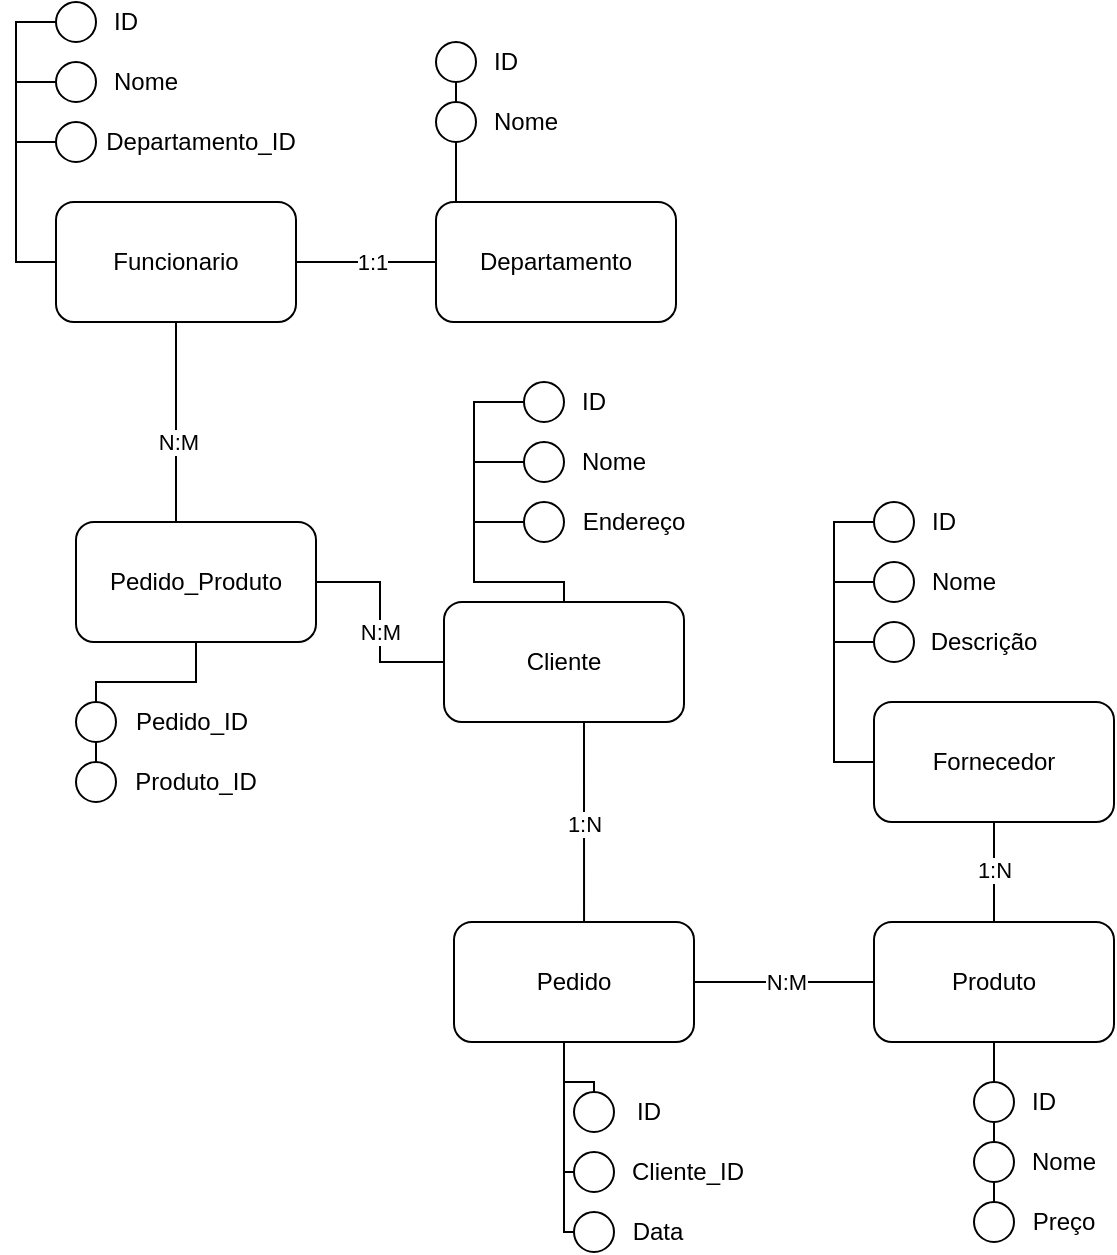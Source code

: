<mxfile version="21.3.5" type="github">
  <diagram id="C5RBs43oDa-KdzZeNtuy" name="Page-1">
    <mxGraphModel dx="1282" dy="757" grid="1" gridSize="10" guides="1" tooltips="1" connect="1" arrows="1" fold="1" page="1" pageScale="1" pageWidth="827" pageHeight="1169" math="0" shadow="0">
      <root>
        <mxCell id="WIyWlLk6GJQsqaUBKTNV-0" />
        <mxCell id="WIyWlLk6GJQsqaUBKTNV-1" parent="WIyWlLk6GJQsqaUBKTNV-0" />
        <mxCell id="kRaLvHOS_kjedmqLjQbr-78" style="edgeStyle=orthogonalEdgeStyle;rounded=0;orthogonalLoop=1;jettySize=auto;html=1;entryX=0.542;entryY=0.333;entryDx=0;entryDy=0;entryPerimeter=0;" edge="1" parent="WIyWlLk6GJQsqaUBKTNV-1" source="kRaLvHOS_kjedmqLjQbr-0" target="kRaLvHOS_kjedmqLjQbr-20">
          <mxGeometry relative="1" as="geometry">
            <Array as="points">
              <mxPoint x="324" y="420" />
              <mxPoint x="324" y="420" />
            </Array>
          </mxGeometry>
        </mxCell>
        <mxCell id="kRaLvHOS_kjedmqLjQbr-79" value="1:N" style="edgeLabel;html=1;align=center;verticalAlign=middle;resizable=0;points=[];" vertex="1" connectable="0" parent="kRaLvHOS_kjedmqLjQbr-78">
          <mxGeometry x="-0.157" y="-2" relative="1" as="geometry">
            <mxPoint x="2" as="offset" />
          </mxGeometry>
        </mxCell>
        <mxCell id="kRaLvHOS_kjedmqLjQbr-110" style="edgeStyle=orthogonalEdgeStyle;rounded=0;orthogonalLoop=1;jettySize=auto;html=1;endArrow=none;endFill=0;" edge="1" parent="WIyWlLk6GJQsqaUBKTNV-1" source="kRaLvHOS_kjedmqLjQbr-0" target="kRaLvHOS_kjedmqLjQbr-7">
          <mxGeometry relative="1" as="geometry">
            <Array as="points">
              <mxPoint x="314" y="330" />
              <mxPoint x="269" y="330" />
            </Array>
          </mxGeometry>
        </mxCell>
        <mxCell id="kRaLvHOS_kjedmqLjQbr-111" style="edgeStyle=orthogonalEdgeStyle;rounded=0;orthogonalLoop=1;jettySize=auto;html=1;endArrow=none;endFill=0;" edge="1" parent="WIyWlLk6GJQsqaUBKTNV-1" source="kRaLvHOS_kjedmqLjQbr-0" target="kRaLvHOS_kjedmqLjQbr-6">
          <mxGeometry relative="1" as="geometry">
            <Array as="points">
              <mxPoint x="314" y="330" />
              <mxPoint x="269" y="330" />
            </Array>
          </mxGeometry>
        </mxCell>
        <mxCell id="kRaLvHOS_kjedmqLjQbr-112" style="edgeStyle=orthogonalEdgeStyle;rounded=0;orthogonalLoop=1;jettySize=auto;html=1;endArrow=none;endFill=0;" edge="1" parent="WIyWlLk6GJQsqaUBKTNV-1" source="kRaLvHOS_kjedmqLjQbr-0" target="kRaLvHOS_kjedmqLjQbr-8">
          <mxGeometry relative="1" as="geometry">
            <Array as="points">
              <mxPoint x="314" y="330" />
              <mxPoint x="269" y="330" />
            </Array>
          </mxGeometry>
        </mxCell>
        <mxCell id="kRaLvHOS_kjedmqLjQbr-0" value="Cliente" style="rounded=1;whiteSpace=wrap;html=1;" vertex="1" parent="WIyWlLk6GJQsqaUBKTNV-1">
          <mxGeometry x="254" y="340" width="120" height="60" as="geometry" />
        </mxCell>
        <mxCell id="kRaLvHOS_kjedmqLjQbr-6" value="" style="ellipse;whiteSpace=wrap;html=1;aspect=fixed;" vertex="1" parent="WIyWlLk6GJQsqaUBKTNV-1">
          <mxGeometry x="294" y="260" width="20" height="20" as="geometry" />
        </mxCell>
        <mxCell id="kRaLvHOS_kjedmqLjQbr-7" value="" style="ellipse;whiteSpace=wrap;html=1;aspect=fixed;" vertex="1" parent="WIyWlLk6GJQsqaUBKTNV-1">
          <mxGeometry x="294" y="290" width="20" height="20" as="geometry" />
        </mxCell>
        <mxCell id="kRaLvHOS_kjedmqLjQbr-8" value="" style="ellipse;whiteSpace=wrap;html=1;aspect=fixed;" vertex="1" parent="WIyWlLk6GJQsqaUBKTNV-1">
          <mxGeometry x="294" y="230" width="20" height="20" as="geometry" />
        </mxCell>
        <mxCell id="kRaLvHOS_kjedmqLjQbr-10" value="ID" style="text;html=1;strokeColor=none;fillColor=none;align=center;verticalAlign=middle;whiteSpace=wrap;rounded=0;" vertex="1" parent="WIyWlLk6GJQsqaUBKTNV-1">
          <mxGeometry x="304" y="230" width="50" height="20" as="geometry" />
        </mxCell>
        <mxCell id="kRaLvHOS_kjedmqLjQbr-11" value="Nome" style="text;html=1;strokeColor=none;fillColor=none;align=center;verticalAlign=middle;whiteSpace=wrap;rounded=0;" vertex="1" parent="WIyWlLk6GJQsqaUBKTNV-1">
          <mxGeometry x="314" y="260" width="50" height="20" as="geometry" />
        </mxCell>
        <mxCell id="kRaLvHOS_kjedmqLjQbr-12" value="Endereço" style="text;html=1;strokeColor=none;fillColor=none;align=center;verticalAlign=middle;whiteSpace=wrap;rounded=0;" vertex="1" parent="WIyWlLk6GJQsqaUBKTNV-1">
          <mxGeometry x="324" y="290" width="50" height="20" as="geometry" />
        </mxCell>
        <mxCell id="kRaLvHOS_kjedmqLjQbr-87" style="edgeStyle=orthogonalEdgeStyle;rounded=0;orthogonalLoop=1;jettySize=auto;html=1;entryX=0.417;entryY=0.5;entryDx=0;entryDy=0;entryPerimeter=0;" edge="1" parent="WIyWlLk6GJQsqaUBKTNV-1" source="kRaLvHOS_kjedmqLjQbr-20" target="kRaLvHOS_kjedmqLjQbr-30">
          <mxGeometry relative="1" as="geometry" />
        </mxCell>
        <mxCell id="kRaLvHOS_kjedmqLjQbr-88" value="N:M" style="edgeLabel;html=1;align=center;verticalAlign=middle;resizable=0;points=[];" vertex="1" connectable="0" parent="kRaLvHOS_kjedmqLjQbr-87">
          <mxGeometry x="-0.346" relative="1" as="geometry">
            <mxPoint as="offset" />
          </mxGeometry>
        </mxCell>
        <mxCell id="kRaLvHOS_kjedmqLjQbr-104" style="edgeStyle=orthogonalEdgeStyle;rounded=0;orthogonalLoop=1;jettySize=auto;html=1;endArrow=none;endFill=0;" edge="1" parent="WIyWlLk6GJQsqaUBKTNV-1" source="kRaLvHOS_kjedmqLjQbr-20" target="kRaLvHOS_kjedmqLjQbr-23">
          <mxGeometry relative="1" as="geometry">
            <Array as="points">
              <mxPoint x="314" y="580" />
              <mxPoint x="329" y="580" />
            </Array>
          </mxGeometry>
        </mxCell>
        <mxCell id="kRaLvHOS_kjedmqLjQbr-107" style="edgeStyle=orthogonalEdgeStyle;rounded=0;orthogonalLoop=1;jettySize=auto;html=1;strokeColor=default;endArrow=none;endFill=0;" edge="1" parent="WIyWlLk6GJQsqaUBKTNV-1" source="kRaLvHOS_kjedmqLjQbr-20" target="kRaLvHOS_kjedmqLjQbr-21">
          <mxGeometry relative="1" as="geometry">
            <Array as="points">
              <mxPoint x="314" y="625" />
            </Array>
          </mxGeometry>
        </mxCell>
        <mxCell id="kRaLvHOS_kjedmqLjQbr-109" style="edgeStyle=orthogonalEdgeStyle;rounded=0;orthogonalLoop=1;jettySize=auto;html=1;endArrow=none;endFill=0;" edge="1" parent="WIyWlLk6GJQsqaUBKTNV-1" source="kRaLvHOS_kjedmqLjQbr-20" target="kRaLvHOS_kjedmqLjQbr-22">
          <mxGeometry relative="1" as="geometry">
            <Array as="points">
              <mxPoint x="314" y="655" />
            </Array>
          </mxGeometry>
        </mxCell>
        <mxCell id="kRaLvHOS_kjedmqLjQbr-20" value="Pedido" style="rounded=1;whiteSpace=wrap;html=1;" vertex="1" parent="WIyWlLk6GJQsqaUBKTNV-1">
          <mxGeometry x="259" y="500" width="120" height="60" as="geometry" />
        </mxCell>
        <mxCell id="kRaLvHOS_kjedmqLjQbr-21" value="" style="ellipse;whiteSpace=wrap;html=1;aspect=fixed;" vertex="1" parent="WIyWlLk6GJQsqaUBKTNV-1">
          <mxGeometry x="319" y="615" width="20" height="20" as="geometry" />
        </mxCell>
        <mxCell id="kRaLvHOS_kjedmqLjQbr-22" value="" style="ellipse;whiteSpace=wrap;html=1;aspect=fixed;" vertex="1" parent="WIyWlLk6GJQsqaUBKTNV-1">
          <mxGeometry x="319" y="645" width="20" height="20" as="geometry" />
        </mxCell>
        <mxCell id="kRaLvHOS_kjedmqLjQbr-23" value="" style="ellipse;whiteSpace=wrap;html=1;aspect=fixed;" vertex="1" parent="WIyWlLk6GJQsqaUBKTNV-1">
          <mxGeometry x="319" y="585" width="20" height="20" as="geometry" />
        </mxCell>
        <mxCell id="kRaLvHOS_kjedmqLjQbr-24" value="ID" style="text;html=1;strokeColor=none;fillColor=none;align=center;verticalAlign=middle;whiteSpace=wrap;rounded=0;" vertex="1" parent="WIyWlLk6GJQsqaUBKTNV-1">
          <mxGeometry x="339" y="585" width="35" height="20" as="geometry" />
        </mxCell>
        <mxCell id="kRaLvHOS_kjedmqLjQbr-25" value="Cliente_ID" style="text;html=1;strokeColor=none;fillColor=none;align=center;verticalAlign=middle;whiteSpace=wrap;rounded=0;" vertex="1" parent="WIyWlLk6GJQsqaUBKTNV-1">
          <mxGeometry x="351" y="615" width="50" height="20" as="geometry" />
        </mxCell>
        <mxCell id="kRaLvHOS_kjedmqLjQbr-26" value="Data" style="text;html=1;strokeColor=none;fillColor=none;align=center;verticalAlign=middle;whiteSpace=wrap;rounded=0;" vertex="1" parent="WIyWlLk6GJQsqaUBKTNV-1">
          <mxGeometry x="336" y="645" width="50" height="20" as="geometry" />
        </mxCell>
        <mxCell id="kRaLvHOS_kjedmqLjQbr-84" style="edgeStyle=orthogonalEdgeStyle;rounded=0;orthogonalLoop=1;jettySize=auto;html=1;entryX=0.5;entryY=0.5;entryDx=0;entryDy=0;entryPerimeter=0;" edge="1" parent="WIyWlLk6GJQsqaUBKTNV-1" source="kRaLvHOS_kjedmqLjQbr-30" target="kRaLvHOS_kjedmqLjQbr-33">
          <mxGeometry relative="1" as="geometry" />
        </mxCell>
        <mxCell id="kRaLvHOS_kjedmqLjQbr-85" style="edgeStyle=orthogonalEdgeStyle;rounded=0;orthogonalLoop=1;jettySize=auto;html=1;entryX=0.5;entryY=0.5;entryDx=0;entryDy=0;entryPerimeter=0;" edge="1" parent="WIyWlLk6GJQsqaUBKTNV-1" source="kRaLvHOS_kjedmqLjQbr-30" target="kRaLvHOS_kjedmqLjQbr-31">
          <mxGeometry relative="1" as="geometry" />
        </mxCell>
        <mxCell id="kRaLvHOS_kjedmqLjQbr-86" style="edgeStyle=orthogonalEdgeStyle;rounded=0;orthogonalLoop=1;jettySize=auto;html=1;entryX=0.5;entryY=0.5;entryDx=0;entryDy=0;entryPerimeter=0;" edge="1" parent="WIyWlLk6GJQsqaUBKTNV-1" source="kRaLvHOS_kjedmqLjQbr-30" target="kRaLvHOS_kjedmqLjQbr-32">
          <mxGeometry relative="1" as="geometry" />
        </mxCell>
        <mxCell id="kRaLvHOS_kjedmqLjQbr-92" style="edgeStyle=orthogonalEdgeStyle;rounded=0;orthogonalLoop=1;jettySize=auto;html=1;entryX=0.5;entryY=0.833;entryDx=0;entryDy=0;entryPerimeter=0;" edge="1" parent="WIyWlLk6GJQsqaUBKTNV-1" source="kRaLvHOS_kjedmqLjQbr-30" target="kRaLvHOS_kjedmqLjQbr-40">
          <mxGeometry relative="1" as="geometry" />
        </mxCell>
        <mxCell id="kRaLvHOS_kjedmqLjQbr-93" value="1:N" style="edgeLabel;html=1;align=center;verticalAlign=middle;resizable=0;points=[];" vertex="1" connectable="0" parent="kRaLvHOS_kjedmqLjQbr-92">
          <mxGeometry x="-0.122" relative="1" as="geometry">
            <mxPoint as="offset" />
          </mxGeometry>
        </mxCell>
        <mxCell id="kRaLvHOS_kjedmqLjQbr-30" value="Produto" style="rounded=1;whiteSpace=wrap;html=1;" vertex="1" parent="WIyWlLk6GJQsqaUBKTNV-1">
          <mxGeometry x="469" y="500" width="120" height="60" as="geometry" />
        </mxCell>
        <mxCell id="kRaLvHOS_kjedmqLjQbr-31" value="" style="ellipse;whiteSpace=wrap;html=1;aspect=fixed;" vertex="1" parent="WIyWlLk6GJQsqaUBKTNV-1">
          <mxGeometry x="519" y="610" width="20" height="20" as="geometry" />
        </mxCell>
        <mxCell id="kRaLvHOS_kjedmqLjQbr-32" value="" style="ellipse;whiteSpace=wrap;html=1;aspect=fixed;" vertex="1" parent="WIyWlLk6GJQsqaUBKTNV-1">
          <mxGeometry x="519" y="640" width="20" height="20" as="geometry" />
        </mxCell>
        <mxCell id="kRaLvHOS_kjedmqLjQbr-33" value="" style="ellipse;whiteSpace=wrap;html=1;aspect=fixed;" vertex="1" parent="WIyWlLk6GJQsqaUBKTNV-1">
          <mxGeometry x="519" y="580" width="20" height="20" as="geometry" />
        </mxCell>
        <mxCell id="kRaLvHOS_kjedmqLjQbr-34" value="ID" style="text;html=1;strokeColor=none;fillColor=none;align=center;verticalAlign=middle;whiteSpace=wrap;rounded=0;" vertex="1" parent="WIyWlLk6GJQsqaUBKTNV-1">
          <mxGeometry x="539" y="580" width="30" height="20" as="geometry" />
        </mxCell>
        <mxCell id="kRaLvHOS_kjedmqLjQbr-35" value="Nome" style="text;html=1;strokeColor=none;fillColor=none;align=center;verticalAlign=middle;whiteSpace=wrap;rounded=0;" vertex="1" parent="WIyWlLk6GJQsqaUBKTNV-1">
          <mxGeometry x="539" y="610" width="50" height="20" as="geometry" />
        </mxCell>
        <mxCell id="kRaLvHOS_kjedmqLjQbr-36" value="Preço" style="text;html=1;strokeColor=none;fillColor=none;align=center;verticalAlign=middle;whiteSpace=wrap;rounded=0;" vertex="1" parent="WIyWlLk6GJQsqaUBKTNV-1">
          <mxGeometry x="539" y="640" width="50" height="20" as="geometry" />
        </mxCell>
        <mxCell id="kRaLvHOS_kjedmqLjQbr-37" style="edgeStyle=orthogonalEdgeStyle;rounded=0;orthogonalLoop=1;jettySize=auto;html=1;exitX=0;exitY=0.5;exitDx=0;exitDy=0;entryX=0.5;entryY=0.5;entryDx=0;entryDy=0;entryPerimeter=0;" edge="1" source="kRaLvHOS_kjedmqLjQbr-40" target="kRaLvHOS_kjedmqLjQbr-42" parent="WIyWlLk6GJQsqaUBKTNV-1">
          <mxGeometry relative="1" as="geometry">
            <Array as="points">
              <mxPoint x="449" y="420" />
              <mxPoint x="449" y="360" />
            </Array>
          </mxGeometry>
        </mxCell>
        <mxCell id="kRaLvHOS_kjedmqLjQbr-38" style="edgeStyle=orthogonalEdgeStyle;rounded=0;orthogonalLoop=1;jettySize=auto;html=1;exitX=0;exitY=0.5;exitDx=0;exitDy=0;entryX=0.5;entryY=0.5;entryDx=0;entryDy=0;entryPerimeter=0;" edge="1" source="kRaLvHOS_kjedmqLjQbr-40" target="kRaLvHOS_kjedmqLjQbr-41" parent="WIyWlLk6GJQsqaUBKTNV-1">
          <mxGeometry relative="1" as="geometry">
            <Array as="points">
              <mxPoint x="449" y="420" />
              <mxPoint x="449" y="330" />
            </Array>
          </mxGeometry>
        </mxCell>
        <mxCell id="kRaLvHOS_kjedmqLjQbr-39" style="edgeStyle=orthogonalEdgeStyle;rounded=0;orthogonalLoop=1;jettySize=auto;html=1;exitX=0;exitY=0.5;exitDx=0;exitDy=0;entryX=0.5;entryY=0.5;entryDx=0;entryDy=0;entryPerimeter=0;" edge="1" source="kRaLvHOS_kjedmqLjQbr-40" target="kRaLvHOS_kjedmqLjQbr-43" parent="WIyWlLk6GJQsqaUBKTNV-1">
          <mxGeometry relative="1" as="geometry">
            <Array as="points">
              <mxPoint x="449" y="420" />
              <mxPoint x="449" y="300" />
            </Array>
          </mxGeometry>
        </mxCell>
        <mxCell id="kRaLvHOS_kjedmqLjQbr-40" value="Fornecedor" style="rounded=1;whiteSpace=wrap;html=1;" vertex="1" parent="WIyWlLk6GJQsqaUBKTNV-1">
          <mxGeometry x="469" y="390" width="120" height="60" as="geometry" />
        </mxCell>
        <mxCell id="kRaLvHOS_kjedmqLjQbr-41" value="" style="ellipse;whiteSpace=wrap;html=1;aspect=fixed;" vertex="1" parent="WIyWlLk6GJQsqaUBKTNV-1">
          <mxGeometry x="469" y="320" width="20" height="20" as="geometry" />
        </mxCell>
        <mxCell id="kRaLvHOS_kjedmqLjQbr-42" value="" style="ellipse;whiteSpace=wrap;html=1;aspect=fixed;" vertex="1" parent="WIyWlLk6GJQsqaUBKTNV-1">
          <mxGeometry x="469" y="350" width="20" height="20" as="geometry" />
        </mxCell>
        <mxCell id="kRaLvHOS_kjedmqLjQbr-43" value="" style="ellipse;whiteSpace=wrap;html=1;aspect=fixed;" vertex="1" parent="WIyWlLk6GJQsqaUBKTNV-1">
          <mxGeometry x="469" y="290" width="20" height="20" as="geometry" />
        </mxCell>
        <mxCell id="kRaLvHOS_kjedmqLjQbr-44" value="ID" style="text;html=1;strokeColor=none;fillColor=none;align=center;verticalAlign=middle;whiteSpace=wrap;rounded=0;" vertex="1" parent="WIyWlLk6GJQsqaUBKTNV-1">
          <mxGeometry x="479" y="290" width="50" height="20" as="geometry" />
        </mxCell>
        <mxCell id="kRaLvHOS_kjedmqLjQbr-45" value="Nome" style="text;html=1;strokeColor=none;fillColor=none;align=center;verticalAlign=middle;whiteSpace=wrap;rounded=0;" vertex="1" parent="WIyWlLk6GJQsqaUBKTNV-1">
          <mxGeometry x="489" y="320" width="50" height="20" as="geometry" />
        </mxCell>
        <mxCell id="kRaLvHOS_kjedmqLjQbr-46" value="Descrição" style="text;html=1;strokeColor=none;fillColor=none;align=center;verticalAlign=middle;whiteSpace=wrap;rounded=0;" vertex="1" parent="WIyWlLk6GJQsqaUBKTNV-1">
          <mxGeometry x="499" y="350" width="50" height="20" as="geometry" />
        </mxCell>
        <mxCell id="kRaLvHOS_kjedmqLjQbr-47" style="edgeStyle=orthogonalEdgeStyle;rounded=0;orthogonalLoop=1;jettySize=auto;html=1;exitX=0;exitY=0.5;exitDx=0;exitDy=0;entryX=0.5;entryY=0.5;entryDx=0;entryDy=0;entryPerimeter=0;" edge="1" source="kRaLvHOS_kjedmqLjQbr-50" target="kRaLvHOS_kjedmqLjQbr-52" parent="WIyWlLk6GJQsqaUBKTNV-1">
          <mxGeometry relative="1" as="geometry">
            <Array as="points">
              <mxPoint x="40" y="170" />
              <mxPoint x="40" y="110" />
            </Array>
          </mxGeometry>
        </mxCell>
        <mxCell id="kRaLvHOS_kjedmqLjQbr-48" style="edgeStyle=orthogonalEdgeStyle;rounded=0;orthogonalLoop=1;jettySize=auto;html=1;exitX=0;exitY=0.5;exitDx=0;exitDy=0;entryX=0.5;entryY=0.5;entryDx=0;entryDy=0;entryPerimeter=0;" edge="1" source="kRaLvHOS_kjedmqLjQbr-50" target="kRaLvHOS_kjedmqLjQbr-51" parent="WIyWlLk6GJQsqaUBKTNV-1">
          <mxGeometry relative="1" as="geometry">
            <Array as="points">
              <mxPoint x="40" y="170" />
              <mxPoint x="40" y="80" />
            </Array>
          </mxGeometry>
        </mxCell>
        <mxCell id="kRaLvHOS_kjedmqLjQbr-49" style="edgeStyle=orthogonalEdgeStyle;rounded=0;orthogonalLoop=1;jettySize=auto;html=1;exitX=0;exitY=0.5;exitDx=0;exitDy=0;entryX=0.5;entryY=0.5;entryDx=0;entryDy=0;entryPerimeter=0;" edge="1" source="kRaLvHOS_kjedmqLjQbr-50" target="kRaLvHOS_kjedmqLjQbr-53" parent="WIyWlLk6GJQsqaUBKTNV-1">
          <mxGeometry relative="1" as="geometry">
            <Array as="points">
              <mxPoint x="40" y="170" />
              <mxPoint x="40" y="50" />
            </Array>
          </mxGeometry>
        </mxCell>
        <mxCell id="kRaLvHOS_kjedmqLjQbr-98" style="edgeStyle=orthogonalEdgeStyle;rounded=0;orthogonalLoop=1;jettySize=auto;html=1;entryX=0.917;entryY=0.5;entryDx=0;entryDy=0;entryPerimeter=0;" edge="1" parent="WIyWlLk6GJQsqaUBKTNV-1" source="kRaLvHOS_kjedmqLjQbr-50" target="kRaLvHOS_kjedmqLjQbr-60">
          <mxGeometry relative="1" as="geometry" />
        </mxCell>
        <mxCell id="kRaLvHOS_kjedmqLjQbr-99" value="1:1" style="edgeLabel;html=1;align=center;verticalAlign=middle;resizable=0;points=[];" vertex="1" connectable="0" parent="kRaLvHOS_kjedmqLjQbr-98">
          <mxGeometry x="-0.578" relative="1" as="geometry">
            <mxPoint as="offset" />
          </mxGeometry>
        </mxCell>
        <mxCell id="kRaLvHOS_kjedmqLjQbr-116" style="edgeStyle=orthogonalEdgeStyle;rounded=0;orthogonalLoop=1;jettySize=auto;html=1;endArrow=none;endFill=0;" edge="1" parent="WIyWlLk6GJQsqaUBKTNV-1" source="kRaLvHOS_kjedmqLjQbr-50" target="kRaLvHOS_kjedmqLjQbr-72">
          <mxGeometry relative="1" as="geometry">
            <Array as="points">
              <mxPoint x="120" y="250" />
              <mxPoint x="120" y="250" />
            </Array>
          </mxGeometry>
        </mxCell>
        <mxCell id="kRaLvHOS_kjedmqLjQbr-118" value="N:M" style="edgeLabel;html=1;align=center;verticalAlign=middle;resizable=0;points=[];" vertex="1" connectable="0" parent="kRaLvHOS_kjedmqLjQbr-116">
          <mxGeometry x="0.2" y="1" relative="1" as="geometry">
            <mxPoint as="offset" />
          </mxGeometry>
        </mxCell>
        <mxCell id="kRaLvHOS_kjedmqLjQbr-50" value="Funcionario" style="rounded=1;whiteSpace=wrap;html=1;" vertex="1" parent="WIyWlLk6GJQsqaUBKTNV-1">
          <mxGeometry x="60" y="140" width="120" height="60" as="geometry" />
        </mxCell>
        <mxCell id="kRaLvHOS_kjedmqLjQbr-51" value="" style="ellipse;whiteSpace=wrap;html=1;aspect=fixed;" vertex="1" parent="WIyWlLk6GJQsqaUBKTNV-1">
          <mxGeometry x="60" y="70" width="20" height="20" as="geometry" />
        </mxCell>
        <mxCell id="kRaLvHOS_kjedmqLjQbr-52" value="" style="ellipse;whiteSpace=wrap;html=1;aspect=fixed;" vertex="1" parent="WIyWlLk6GJQsqaUBKTNV-1">
          <mxGeometry x="60" y="100" width="20" height="20" as="geometry" />
        </mxCell>
        <mxCell id="kRaLvHOS_kjedmqLjQbr-53" value="" style="ellipse;whiteSpace=wrap;html=1;aspect=fixed;" vertex="1" parent="WIyWlLk6GJQsqaUBKTNV-1">
          <mxGeometry x="60" y="40" width="20" height="20" as="geometry" />
        </mxCell>
        <mxCell id="kRaLvHOS_kjedmqLjQbr-54" value="ID" style="text;html=1;strokeColor=none;fillColor=none;align=center;verticalAlign=middle;whiteSpace=wrap;rounded=0;" vertex="1" parent="WIyWlLk6GJQsqaUBKTNV-1">
          <mxGeometry x="70" y="40" width="50" height="20" as="geometry" />
        </mxCell>
        <mxCell id="kRaLvHOS_kjedmqLjQbr-55" value="Nome" style="text;html=1;strokeColor=none;fillColor=none;align=center;verticalAlign=middle;whiteSpace=wrap;rounded=0;" vertex="1" parent="WIyWlLk6GJQsqaUBKTNV-1">
          <mxGeometry x="80" y="70" width="50" height="20" as="geometry" />
        </mxCell>
        <mxCell id="kRaLvHOS_kjedmqLjQbr-56" value="Departamento_ID" style="text;html=1;strokeColor=none;fillColor=none;align=center;verticalAlign=middle;whiteSpace=wrap;rounded=0;" vertex="1" parent="WIyWlLk6GJQsqaUBKTNV-1">
          <mxGeometry x="85" y="100" width="95" height="20" as="geometry" />
        </mxCell>
        <mxCell id="kRaLvHOS_kjedmqLjQbr-68" style="edgeStyle=orthogonalEdgeStyle;rounded=0;orthogonalLoop=1;jettySize=auto;html=1;entryX=0.5;entryY=0.5;entryDx=0;entryDy=0;entryPerimeter=0;" edge="1" parent="WIyWlLk6GJQsqaUBKTNV-1" source="kRaLvHOS_kjedmqLjQbr-60" target="kRaLvHOS_kjedmqLjQbr-61">
          <mxGeometry relative="1" as="geometry">
            <Array as="points">
              <mxPoint x="300" y="140" />
              <mxPoint x="300" y="140" />
            </Array>
          </mxGeometry>
        </mxCell>
        <mxCell id="kRaLvHOS_kjedmqLjQbr-69" style="edgeStyle=orthogonalEdgeStyle;rounded=0;orthogonalLoop=1;jettySize=auto;html=1;entryX=0.5;entryY=0.5;entryDx=0;entryDy=0;entryPerimeter=0;" edge="1" parent="WIyWlLk6GJQsqaUBKTNV-1" source="kRaLvHOS_kjedmqLjQbr-60" target="kRaLvHOS_kjedmqLjQbr-63">
          <mxGeometry relative="1" as="geometry">
            <Array as="points">
              <mxPoint x="300" y="140" />
              <mxPoint x="300" y="140" />
            </Array>
          </mxGeometry>
        </mxCell>
        <mxCell id="kRaLvHOS_kjedmqLjQbr-60" value="Departamento" style="rounded=1;whiteSpace=wrap;html=1;" vertex="1" parent="WIyWlLk6GJQsqaUBKTNV-1">
          <mxGeometry x="250" y="140" width="120" height="60" as="geometry" />
        </mxCell>
        <mxCell id="kRaLvHOS_kjedmqLjQbr-61" value="" style="ellipse;whiteSpace=wrap;html=1;aspect=fixed;" vertex="1" parent="WIyWlLk6GJQsqaUBKTNV-1">
          <mxGeometry x="250" y="90" width="20" height="20" as="geometry" />
        </mxCell>
        <mxCell id="kRaLvHOS_kjedmqLjQbr-63" value="" style="ellipse;whiteSpace=wrap;html=1;aspect=fixed;" vertex="1" parent="WIyWlLk6GJQsqaUBKTNV-1">
          <mxGeometry x="250" y="60" width="20" height="20" as="geometry" />
        </mxCell>
        <mxCell id="kRaLvHOS_kjedmqLjQbr-64" value="ID" style="text;html=1;strokeColor=none;fillColor=none;align=center;verticalAlign=middle;whiteSpace=wrap;rounded=0;" vertex="1" parent="WIyWlLk6GJQsqaUBKTNV-1">
          <mxGeometry x="260" y="60" width="50" height="20" as="geometry" />
        </mxCell>
        <mxCell id="kRaLvHOS_kjedmqLjQbr-65" value="Nome" style="text;html=1;strokeColor=none;fillColor=none;align=center;verticalAlign=middle;whiteSpace=wrap;rounded=0;" vertex="1" parent="WIyWlLk6GJQsqaUBKTNV-1">
          <mxGeometry x="270" y="90" width="50" height="20" as="geometry" />
        </mxCell>
        <mxCell id="kRaLvHOS_kjedmqLjQbr-114" style="edgeStyle=orthogonalEdgeStyle;rounded=0;orthogonalLoop=1;jettySize=auto;html=1;endArrow=none;endFill=0;" edge="1" parent="WIyWlLk6GJQsqaUBKTNV-1" source="kRaLvHOS_kjedmqLjQbr-72" target="kRaLvHOS_kjedmqLjQbr-0">
          <mxGeometry relative="1" as="geometry" />
        </mxCell>
        <mxCell id="kRaLvHOS_kjedmqLjQbr-115" value="N:M" style="edgeLabel;html=1;align=center;verticalAlign=middle;resizable=0;points=[];" vertex="1" connectable="0" parent="kRaLvHOS_kjedmqLjQbr-114">
          <mxGeometry x="0.09" relative="1" as="geometry">
            <mxPoint as="offset" />
          </mxGeometry>
        </mxCell>
        <mxCell id="kRaLvHOS_kjedmqLjQbr-119" style="edgeStyle=orthogonalEdgeStyle;rounded=0;orthogonalLoop=1;jettySize=auto;html=1;endArrow=none;endFill=0;" edge="1" parent="WIyWlLk6GJQsqaUBKTNV-1" source="kRaLvHOS_kjedmqLjQbr-72" target="kRaLvHOS_kjedmqLjQbr-74">
          <mxGeometry relative="1" as="geometry" />
        </mxCell>
        <mxCell id="kRaLvHOS_kjedmqLjQbr-120" style="edgeStyle=orthogonalEdgeStyle;rounded=0;orthogonalLoop=1;jettySize=auto;html=1;endArrow=none;endFill=0;" edge="1" parent="WIyWlLk6GJQsqaUBKTNV-1" source="kRaLvHOS_kjedmqLjQbr-72" target="kRaLvHOS_kjedmqLjQbr-73">
          <mxGeometry relative="1" as="geometry">
            <Array as="points">
              <mxPoint x="130" y="380" />
              <mxPoint x="80" y="380" />
            </Array>
          </mxGeometry>
        </mxCell>
        <mxCell id="kRaLvHOS_kjedmqLjQbr-72" value="Pedido_Produto" style="rounded=1;whiteSpace=wrap;html=1;" vertex="1" parent="WIyWlLk6GJQsqaUBKTNV-1">
          <mxGeometry x="70" y="300" width="120" height="60" as="geometry" />
        </mxCell>
        <mxCell id="kRaLvHOS_kjedmqLjQbr-73" value="" style="ellipse;whiteSpace=wrap;html=1;aspect=fixed;" vertex="1" parent="WIyWlLk6GJQsqaUBKTNV-1">
          <mxGeometry x="70" y="420" width="20" height="20" as="geometry" />
        </mxCell>
        <mxCell id="kRaLvHOS_kjedmqLjQbr-74" value="" style="ellipse;whiteSpace=wrap;html=1;aspect=fixed;" vertex="1" parent="WIyWlLk6GJQsqaUBKTNV-1">
          <mxGeometry x="70" y="390" width="20" height="20" as="geometry" />
        </mxCell>
        <mxCell id="kRaLvHOS_kjedmqLjQbr-75" value="Pedido_ID" style="text;html=1;strokeColor=none;fillColor=none;align=center;verticalAlign=middle;whiteSpace=wrap;rounded=0;" vertex="1" parent="WIyWlLk6GJQsqaUBKTNV-1">
          <mxGeometry x="103" y="390" width="50" height="20" as="geometry" />
        </mxCell>
        <mxCell id="kRaLvHOS_kjedmqLjQbr-76" value="Produto_ID" style="text;html=1;strokeColor=none;fillColor=none;align=center;verticalAlign=middle;whiteSpace=wrap;rounded=0;" vertex="1" parent="WIyWlLk6GJQsqaUBKTNV-1">
          <mxGeometry x="105" y="420" width="50" height="20" as="geometry" />
        </mxCell>
      </root>
    </mxGraphModel>
  </diagram>
</mxfile>
